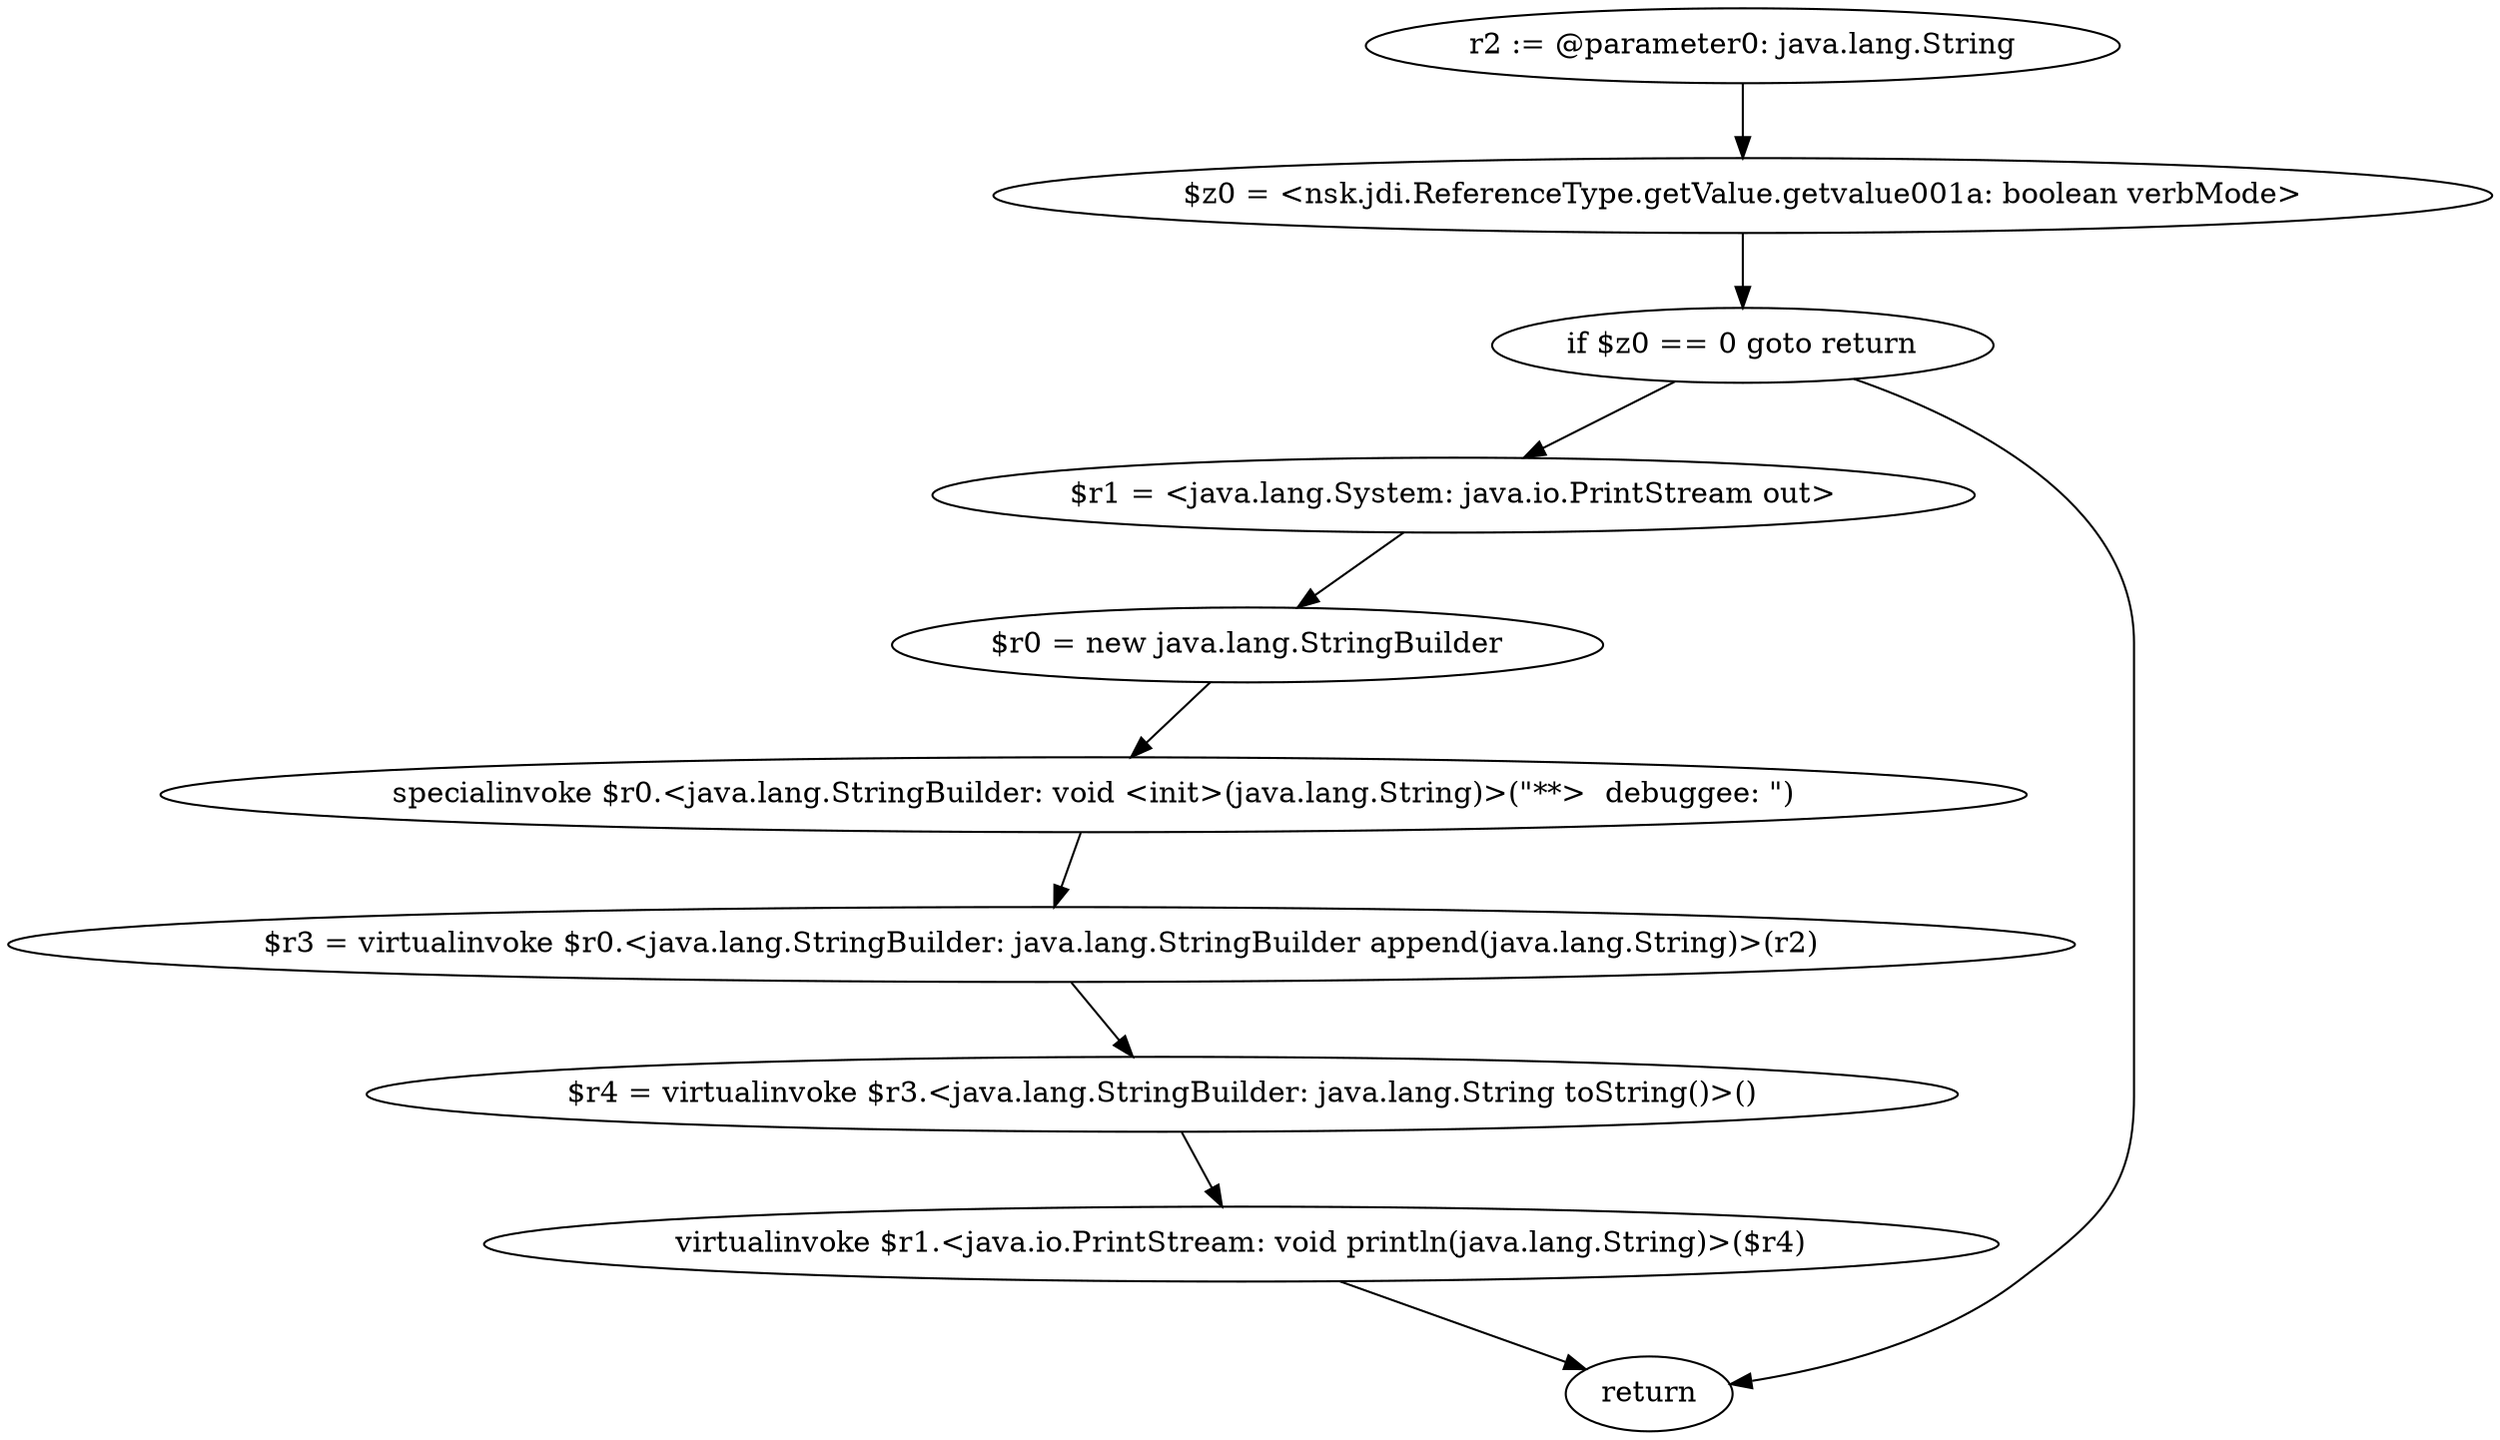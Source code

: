 digraph "unitGraph" {
    "r2 := @parameter0: java.lang.String"
    "$z0 = <nsk.jdi.ReferenceType.getValue.getvalue001a: boolean verbMode>"
    "if $z0 == 0 goto return"
    "$r1 = <java.lang.System: java.io.PrintStream out>"
    "$r0 = new java.lang.StringBuilder"
    "specialinvoke $r0.<java.lang.StringBuilder: void <init>(java.lang.String)>(\"**>  debuggee: \")"
    "$r3 = virtualinvoke $r0.<java.lang.StringBuilder: java.lang.StringBuilder append(java.lang.String)>(r2)"
    "$r4 = virtualinvoke $r3.<java.lang.StringBuilder: java.lang.String toString()>()"
    "virtualinvoke $r1.<java.io.PrintStream: void println(java.lang.String)>($r4)"
    "return"
    "r2 := @parameter0: java.lang.String"->"$z0 = <nsk.jdi.ReferenceType.getValue.getvalue001a: boolean verbMode>";
    "$z0 = <nsk.jdi.ReferenceType.getValue.getvalue001a: boolean verbMode>"->"if $z0 == 0 goto return";
    "if $z0 == 0 goto return"->"$r1 = <java.lang.System: java.io.PrintStream out>";
    "if $z0 == 0 goto return"->"return";
    "$r1 = <java.lang.System: java.io.PrintStream out>"->"$r0 = new java.lang.StringBuilder";
    "$r0 = new java.lang.StringBuilder"->"specialinvoke $r0.<java.lang.StringBuilder: void <init>(java.lang.String)>(\"**>  debuggee: \")";
    "specialinvoke $r0.<java.lang.StringBuilder: void <init>(java.lang.String)>(\"**>  debuggee: \")"->"$r3 = virtualinvoke $r0.<java.lang.StringBuilder: java.lang.StringBuilder append(java.lang.String)>(r2)";
    "$r3 = virtualinvoke $r0.<java.lang.StringBuilder: java.lang.StringBuilder append(java.lang.String)>(r2)"->"$r4 = virtualinvoke $r3.<java.lang.StringBuilder: java.lang.String toString()>()";
    "$r4 = virtualinvoke $r3.<java.lang.StringBuilder: java.lang.String toString()>()"->"virtualinvoke $r1.<java.io.PrintStream: void println(java.lang.String)>($r4)";
    "virtualinvoke $r1.<java.io.PrintStream: void println(java.lang.String)>($r4)"->"return";
}
